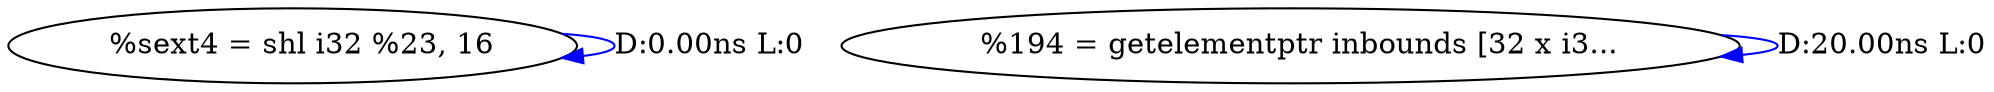 digraph {
Node0x26078e0[label="  %sext4 = shl i32 %23, 16"];
Node0x26078e0 -> Node0x26078e0[label="D:0.00ns L:0",color=blue];
Node0x26079c0[label="  %194 = getelementptr inbounds [32 x i3..."];
Node0x26079c0 -> Node0x26079c0[label="D:20.00ns L:0",color=blue];
}
